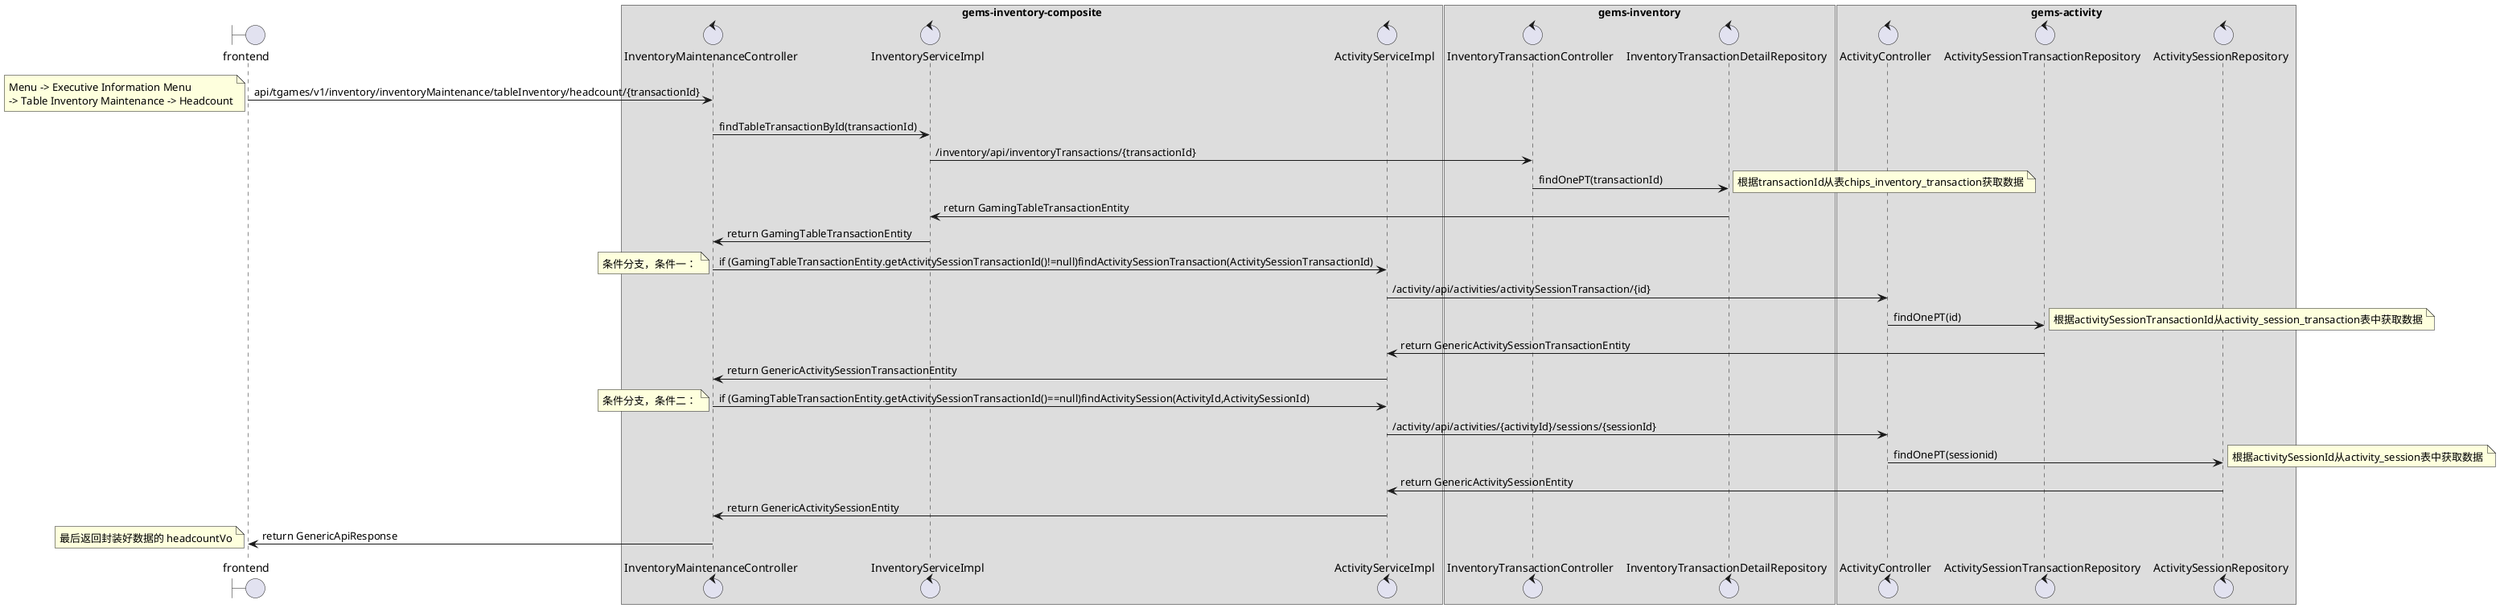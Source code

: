 @startuml
boundary frontend
box "gems-inventory-composite"
control InventoryMaintenanceController
control InventoryServiceImpl
control ActivityServiceImpl
end box
box "gems-inventory"
control InventoryTransactionController
control InventoryTransactionDetailRepository
end box
box "gems-activity"
control ActivityController
control ActivitySessionTransactionRepository
control ActivitySessionRepository
end box

frontend -> InventoryMaintenanceController: api/tgames/v1/inventory/inventoryMaintenance/tableInventory/headcount/{transactionId}
note left
Menu -> Executive Information Menu
-> Table Inventory Maintenance -> Headcount
end note
InventoryMaintenanceController -> InventoryServiceImpl : findTableTransactionById(transactionId)
InventoryServiceImpl -> InventoryTransactionController : /inventory/api/inventoryTransactions/{transactionId}
InventoryTransactionController -> InventoryTransactionDetailRepository : findOnePT(transactionId)
note right
根据transactionId从表chips_inventory_transaction获取数据
end note
InventoryTransactionDetailRepository -> InventoryServiceImpl : return GamingTableTransactionEntity
InventoryServiceImpl -> InventoryMaintenanceController : return GamingTableTransactionEntity

InventoryMaintenanceController -> ActivityServiceImpl : if (GamingTableTransactionEntity.getActivitySessionTransactionId()!=null)findActivitySessionTransaction(ActivitySessionTransactionId)
note left
条件分支，条件一：
end note
ActivityServiceImpl -> ActivityController : /activity/api/activities/activitySessionTransaction/{id}
ActivityController -> ActivitySessionTransactionRepository : findOnePT(id)
note right
根据activitySessionTransactionId从activity_session_transaction表中获取数据
end note
ActivitySessionTransactionRepository -> ActivityServiceImpl : return GenericActivitySessionTransactionEntity
ActivityServiceImpl -> InventoryMaintenanceController : return GenericActivitySessionTransactionEntity

InventoryMaintenanceController -> ActivityServiceImpl : if (GamingTableTransactionEntity.getActivitySessionTransactionId()==null)findActivitySession(ActivityId,ActivitySessionId)

note left
条件分支，条件二：
end note
ActivityServiceImpl -> ActivityController : /activity/api/activities/{activityId}/sessions/{sessionId}
ActivityController -> ActivitySessionRepository : findOnePT(sessionid)
note right
根据activitySessionId从activity_session表中获取数据
end note
ActivitySessionRepository -> ActivityServiceImpl : return GenericActivitySessionEntity
ActivityServiceImpl -> InventoryMaintenanceController : return GenericActivitySessionEntity


InventoryMaintenanceController -> frontend : return GenericApiResponse
note left
最后返回封装好数据的 headcountVo
end note

@enduml